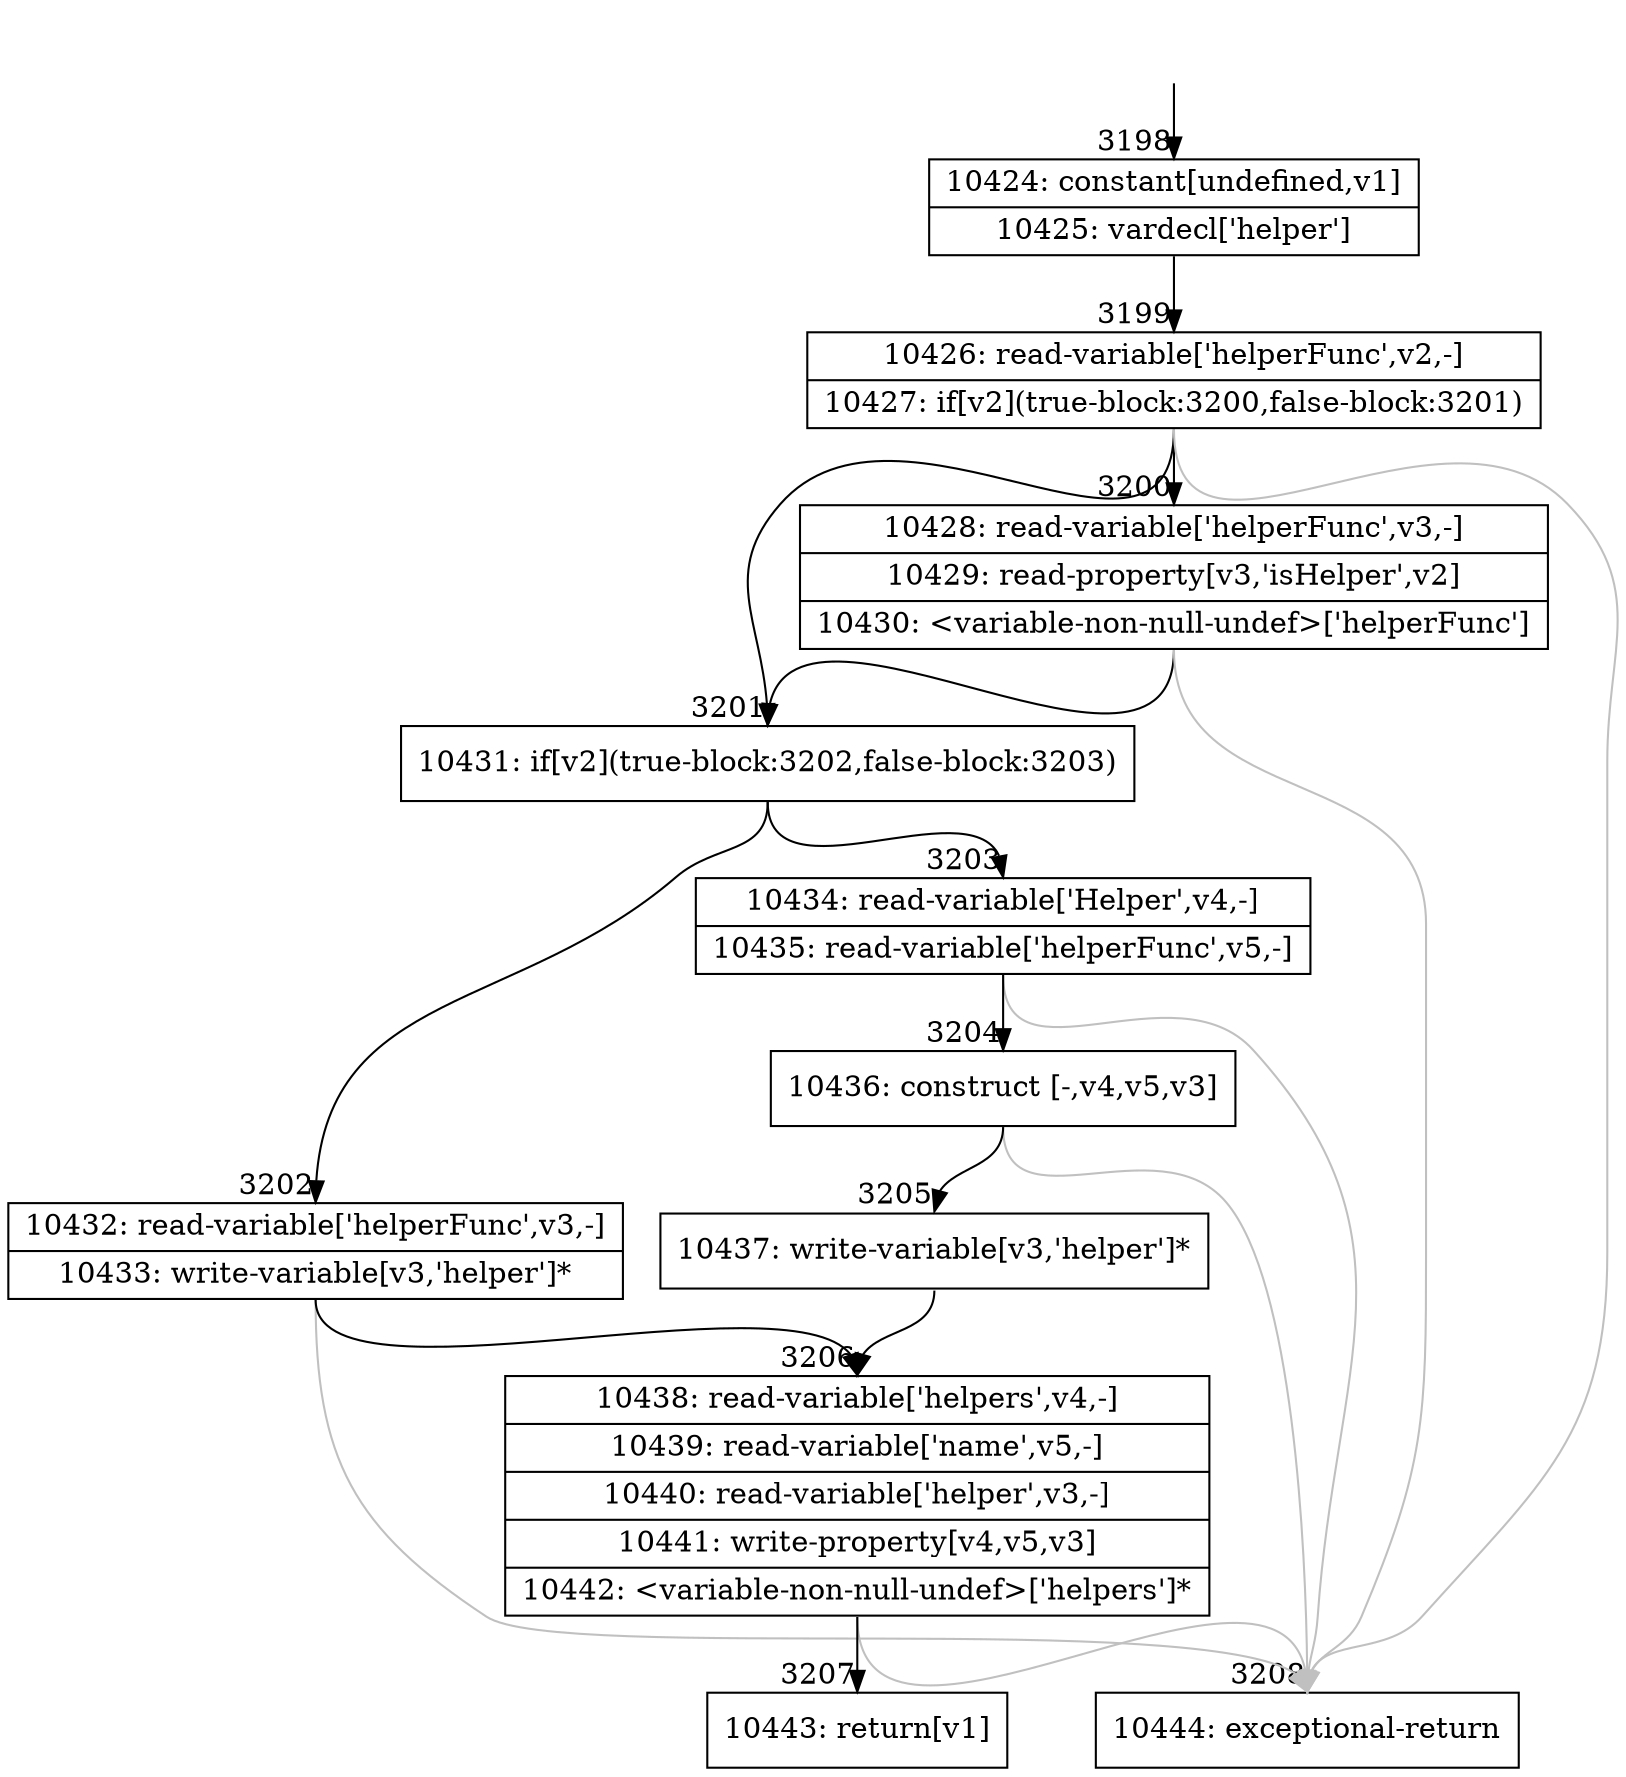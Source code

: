 digraph {
rankdir="TD"
BB_entry257[shape=none,label=""];
BB_entry257 -> BB3198 [tailport=s, headport=n, headlabel="    3198"]
BB3198 [shape=record label="{10424: constant[undefined,v1]|10425: vardecl['helper']}" ] 
BB3198 -> BB3199 [tailport=s, headport=n, headlabel="      3199"]
BB3199 [shape=record label="{10426: read-variable['helperFunc',v2,-]|10427: if[v2](true-block:3200,false-block:3201)}" ] 
BB3199 -> BB3201 [tailport=s, headport=n, headlabel="      3201"]
BB3199 -> BB3200 [tailport=s, headport=n, headlabel="      3200"]
BB3199 -> BB3208 [tailport=s, headport=n, color=gray, headlabel="      3208"]
BB3200 [shape=record label="{10428: read-variable['helperFunc',v3,-]|10429: read-property[v3,'isHelper',v2]|10430: \<variable-non-null-undef\>['helperFunc']}" ] 
BB3200 -> BB3201 [tailport=s, headport=n]
BB3200 -> BB3208 [tailport=s, headport=n, color=gray]
BB3201 [shape=record label="{10431: if[v2](true-block:3202,false-block:3203)}" ] 
BB3201 -> BB3202 [tailport=s, headport=n, headlabel="      3202"]
BB3201 -> BB3203 [tailport=s, headport=n, headlabel="      3203"]
BB3202 [shape=record label="{10432: read-variable['helperFunc',v3,-]|10433: write-variable[v3,'helper']*}" ] 
BB3202 -> BB3206 [tailport=s, headport=n, headlabel="      3206"]
BB3202 -> BB3208 [tailport=s, headport=n, color=gray]
BB3203 [shape=record label="{10434: read-variable['Helper',v4,-]|10435: read-variable['helperFunc',v5,-]}" ] 
BB3203 -> BB3204 [tailport=s, headport=n, headlabel="      3204"]
BB3203 -> BB3208 [tailport=s, headport=n, color=gray]
BB3204 [shape=record label="{10436: construct [-,v4,v5,v3]}" ] 
BB3204 -> BB3205 [tailport=s, headport=n, headlabel="      3205"]
BB3204 -> BB3208 [tailport=s, headport=n, color=gray]
BB3205 [shape=record label="{10437: write-variable[v3,'helper']*}" ] 
BB3205 -> BB3206 [tailport=s, headport=n]
BB3206 [shape=record label="{10438: read-variable['helpers',v4,-]|10439: read-variable['name',v5,-]|10440: read-variable['helper',v3,-]|10441: write-property[v4,v5,v3]|10442: \<variable-non-null-undef\>['helpers']*}" ] 
BB3206 -> BB3207 [tailport=s, headport=n, headlabel="      3207"]
BB3206 -> BB3208 [tailport=s, headport=n, color=gray]
BB3207 [shape=record label="{10443: return[v1]}" ] 
BB3208 [shape=record label="{10444: exceptional-return}" ] 
//#$~ 5381
}
